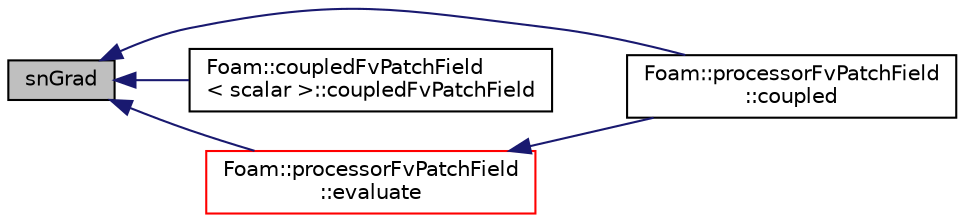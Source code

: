 digraph "snGrad"
{
  bgcolor="transparent";
  edge [fontname="Helvetica",fontsize="10",labelfontname="Helvetica",labelfontsize="10"];
  node [fontname="Helvetica",fontsize="10",shape=record];
  rankdir="LR";
  Node25 [label="snGrad",height=0.2,width=0.4,color="black", fillcolor="grey75", style="filled", fontcolor="black"];
  Node25 -> Node26 [dir="back",color="midnightblue",fontsize="10",style="solid",fontname="Helvetica"];
  Node26 [label="Foam::processorFvPatchField\l::coupled",height=0.2,width=0.4,color="black",URL="$a22833.html#a39c01db0e66d00fe0621a0c7e5fc4ead",tooltip="Return true if running parallel. "];
  Node25 -> Node27 [dir="back",color="midnightblue",fontsize="10",style="solid",fontname="Helvetica"];
  Node27 [label="Foam::coupledFvPatchField\l\< scalar \>::coupledFvPatchField",height=0.2,width=0.4,color="black",URL="$a22765.html#a240e6446775a158400eac6403ed86a2c",tooltip="Construct as copy setting internal field reference. "];
  Node25 -> Node28 [dir="back",color="midnightblue",fontsize="10",style="solid",fontname="Helvetica"];
  Node28 [label="Foam::processorFvPatchField\l::evaluate",height=0.2,width=0.4,color="red",URL="$a22833.html#ab9de8baa38a38ec4603e74eb6d5f8f73",tooltip="Evaluate the patch field. "];
  Node28 -> Node26 [dir="back",color="midnightblue",fontsize="10",style="solid",fontname="Helvetica"];
}

